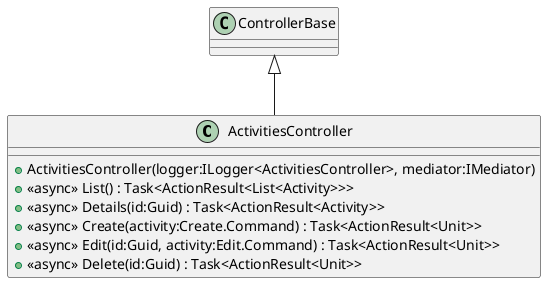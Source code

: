 @startuml
class ActivitiesController {
    + ActivitiesController(logger:ILogger<ActivitiesController>, mediator:IMediator)
    + <<async>> List() : Task<ActionResult<List<Activity>>>
    + <<async>> Details(id:Guid) : Task<ActionResult<Activity>>
    + <<async>> Create(activity:Create.Command) : Task<ActionResult<Unit>>
    + <<async>> Edit(id:Guid, activity:Edit.Command) : Task<ActionResult<Unit>>
    + <<async>> Delete(id:Guid) : Task<ActionResult<Unit>>
}
ControllerBase <|-- ActivitiesController
@enduml
